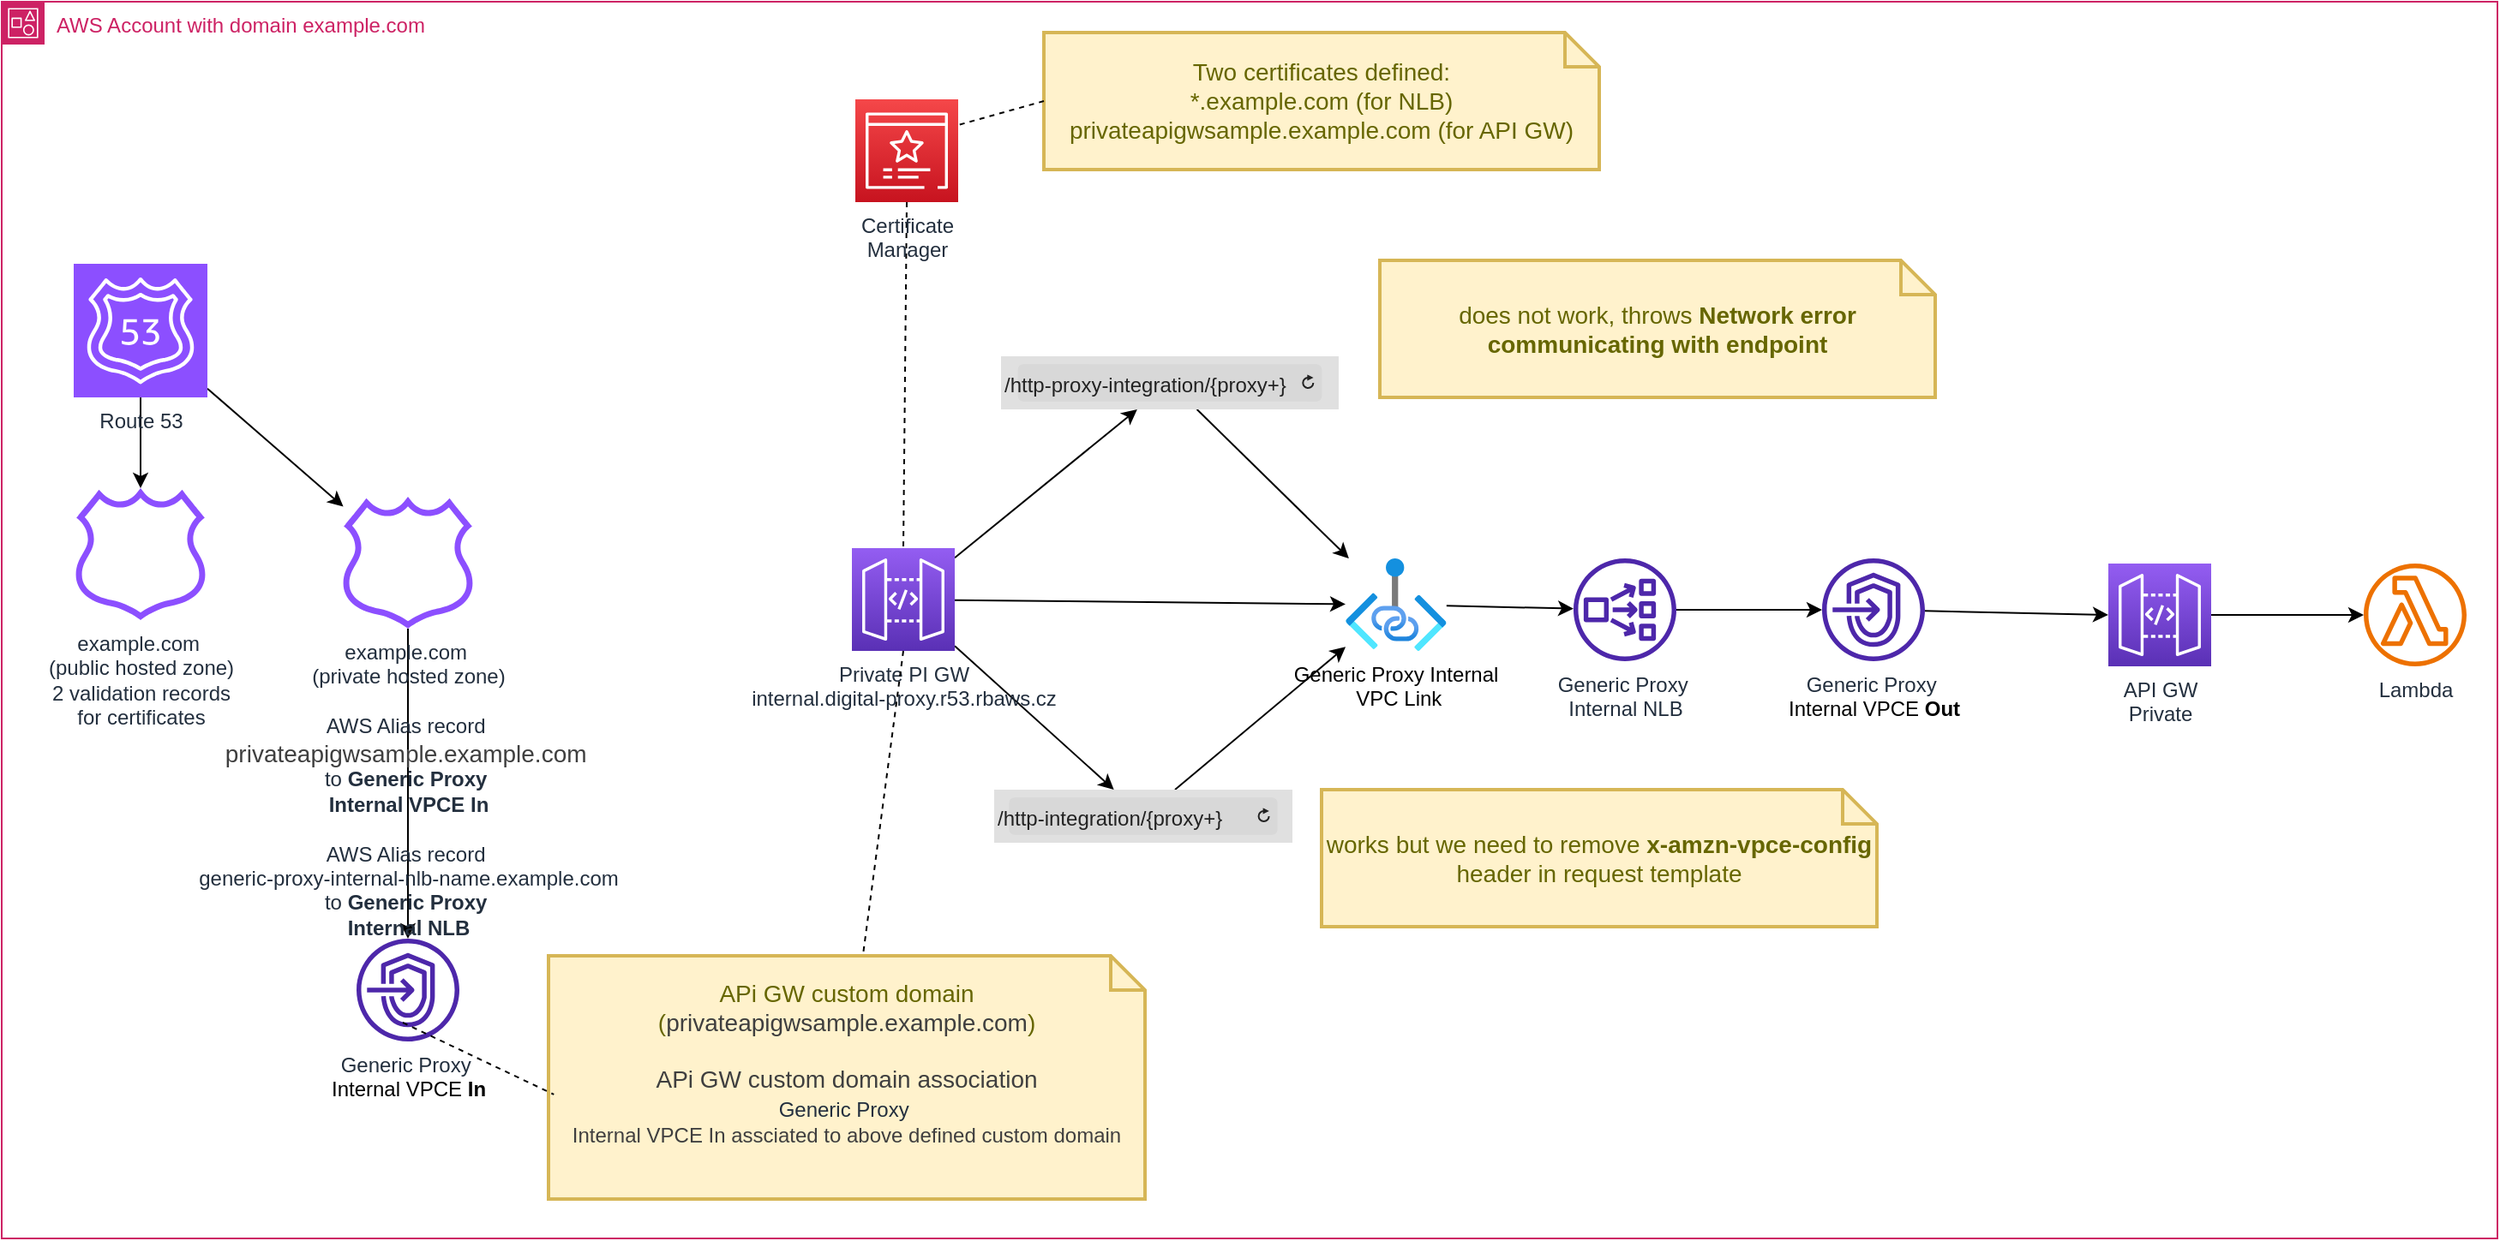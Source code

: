 <mxfile>
    <diagram id="g05xSOuFwko5-31e51Dw" name="Page-1">
        <mxGraphModel dx="3435" dy="955" grid="0" gridSize="10" guides="1" tooltips="1" connect="1" arrows="1" fold="1" page="1" pageScale="1" pageWidth="1654" pageHeight="2336" background="#ffffff" math="0" shadow="0">
            <root>
                <mxCell id="0"/>
                <mxCell id="1" parent="0"/>
                <mxCell id="2" value="AWS Account with domain example.com" style="points=[[0,0],[0.25,0],[0.5,0],[0.75,0],[1,0],[1,0.25],[1,0.5],[1,0.75],[1,1],[0.75,1],[0.5,1],[0.25,1],[0,1],[0,0.75],[0,0.5],[0,0.25]];outlineConnect=0;gradientColor=none;html=1;whiteSpace=wrap;fontSize=12;fontStyle=0;container=1;pointerEvents=0;collapsible=0;recursiveResize=0;shape=mxgraph.aws4.group;grIcon=mxgraph.aws4.group_account;strokeColor=#CD2264;fillColor=none;verticalAlign=top;align=left;spacingLeft=30;fontColor=#CD2264;dashed=0;" parent="1" vertex="1">
                    <mxGeometry x="-479" y="150" width="1456" height="722" as="geometry"/>
                </mxCell>
                <mxCell id="38" style="edgeStyle=none;html=1;strokeColor=#000000;fontSize=12;fontColor=#000000;" parent="2" source="25" target="36" edge="1">
                    <mxGeometry relative="1" as="geometry"/>
                </mxCell>
                <mxCell id="41" style="edgeStyle=none;html=1;strokeColor=#000000;fontSize=12;fontColor=#000000;" parent="2" source="25" target="55" edge="1">
                    <mxGeometry relative="1" as="geometry">
                        <mxPoint x="608" y="349" as="targetPoint"/>
                    </mxGeometry>
                </mxCell>
                <mxCell id="43" style="edgeStyle=none;html=1;strokeColor=#000000;fontSize=12;fontColor=#000000;" parent="2" source="25" target="40" edge="1">
                    <mxGeometry relative="1" as="geometry"/>
                </mxCell>
                <mxCell id="25" value="Private PI GW&lt;div&gt;internal.digital-proxy.r53.rbaws.cz&lt;/div&gt;" style="sketch=0;points=[[0,0,0],[0.25,0,0],[0.5,0,0],[0.75,0,0],[1,0,0],[0,1,0],[0.25,1,0],[0.5,1,0],[0.75,1,0],[1,1,0],[0,0.25,0],[0,0.5,0],[0,0.75,0],[1,0.25,0],[1,0.5,0],[1,0.75,0]];outlineConnect=0;fontColor=#232F3E;gradientColor=#945DF2;gradientDirection=north;fillColor=#5A30B5;strokeColor=#ffffff;dashed=0;verticalLabelPosition=bottom;verticalAlign=top;align=center;html=1;fontSize=12;fontStyle=0;aspect=fixed;shape=mxgraph.aws4.resourceIcon;resIcon=mxgraph.aws4.api_gateway;" parent="2" vertex="1">
                    <mxGeometry x="496" y="319" width="60" height="60" as="geometry"/>
                </mxCell>
                <mxCell id="34" style="edgeStyle=none;html=1;entryX=0.5;entryY=0;entryDx=0;entryDy=0;entryPerimeter=0;strokeColor=#000000;fontColor=#000000;dashed=1;endArrow=none;endFill=0;exitX=0.5;exitY=1;exitDx=0;exitDy=0;exitPerimeter=0;" parent="2" source="32" target="25" edge="1">
                    <mxGeometry relative="1" as="geometry">
                        <mxPoint x="546.051" y="115" as="sourcePoint"/>
                    </mxGeometry>
                </mxCell>
                <mxCell id="32" value="Certificate&lt;br&gt;Manager" style="sketch=0;points=[[0,0,0],[0.25,0,0],[0.5,0,0],[0.75,0,0],[1,0,0],[0,1,0],[0.25,1,0],[0.5,1,0],[0.75,1,0],[1,1,0],[0,0.25,0],[0,0.5,0],[0,0.75,0],[1,0.25,0],[1,0.5,0],[1,0.75,0]];outlineConnect=0;fontColor=#232F3E;gradientColor=#F54749;gradientDirection=north;fillColor=#C7131F;strokeColor=#ffffff;dashed=0;verticalLabelPosition=bottom;verticalAlign=top;align=center;html=1;fontSize=12;fontStyle=0;aspect=fixed;shape=mxgraph.aws4.resourceIcon;resIcon=mxgraph.aws4.certificate_manager_3;" parent="2" vertex="1">
                    <mxGeometry x="498" y="57" width="60" height="60" as="geometry"/>
                </mxCell>
                <mxCell id="46" style="edgeStyle=none;html=1;strokeColor=#000000;fontSize=12;fontColor=#000000;" parent="2" source="36" target="55" edge="1">
                    <mxGeometry relative="1" as="geometry">
                        <mxPoint x="836" y="232.02" as="targetPoint"/>
                    </mxGeometry>
                </mxCell>
                <mxCell id="36" value="/http-proxy-integration/{proxy+}" style="html=1;strokeWidth=1;shadow=0;dashed=0;shape=mxgraph.ios7ui.url;fillColor=#e0e0e0;strokeColor=#c0c0c0;buttonText=;strokeColor2=#222222;fontColor=#222222;fontSize=12;spacingTop=2;align=left;" parent="2" vertex="1">
                    <mxGeometry x="583" y="207" width="197" height="31" as="geometry"/>
                </mxCell>
                <mxCell id="49" style="edgeStyle=none;html=1;strokeColor=#000000;fontSize=12;fontColor=#000000;" parent="2" source="40" target="55" edge="1">
                    <mxGeometry relative="1" as="geometry"/>
                </mxCell>
                <mxCell id="40" value="/http-integration/{proxy+}" style="html=1;strokeWidth=1;shadow=0;dashed=0;shape=mxgraph.ios7ui.url;fillColor=#e0e0e0;strokeColor=#c0c0c0;buttonText=;strokeColor2=#222222;fontColor=#222222;fontSize=12;spacingTop=2;align=left;" parent="2" vertex="1">
                    <mxGeometry x="579" y="460" width="174" height="31" as="geometry"/>
                </mxCell>
                <mxCell id="52" value="Generic Proxy&amp;nbsp;&lt;div&gt;Internal NLB&lt;/div&gt;" style="sketch=0;outlineConnect=0;fontColor=#232F3E;gradientColor=none;fillColor=#4D27AA;strokeColor=none;dashed=0;verticalLabelPosition=bottom;verticalAlign=top;align=center;html=1;fontSize=12;fontStyle=0;aspect=fixed;pointerEvents=1;shape=mxgraph.aws4.network_load_balancer;" parent="2" vertex="1">
                    <mxGeometry x="917" y="325" width="60" height="60" as="geometry"/>
                </mxCell>
                <mxCell id="56" style="edgeStyle=none;html=1;strokeColor=#000000;fontSize=12;fontColor=#000000;" parent="2" source="55" target="52" edge="1">
                    <mxGeometry relative="1" as="geometry"/>
                </mxCell>
                <mxCell id="55" value="Generic Proxy Internal&lt;div&gt;&amp;nbsp;VPC Link&lt;/div&gt;" style="aspect=fixed;html=1;points=[];align=center;image;fontSize=12;image=img/lib/azure2/networking/Private_Link.svg;fontColor=#000000;labelBackgroundColor=none;" parent="2" vertex="1">
                    <mxGeometry x="784" y="325" width="58.91" height="54" as="geometry"/>
                </mxCell>
                <mxCell id="18" value="&lt;span style=&quot;color: rgb(35, 47, 62);&quot;&gt;Generic Proxy&amp;nbsp;&lt;/span&gt;&lt;div&gt;Internal VPCE &lt;b&gt;Out&lt;/b&gt;&lt;/div&gt;" style="sketch=0;outlineConnect=0;fontColor=#000000;gradientColor=none;fillColor=#4D27AA;strokeColor=none;dashed=0;verticalLabelPosition=bottom;verticalAlign=top;align=center;html=1;fontSize=12;fontStyle=0;aspect=fixed;pointerEvents=1;shape=mxgraph.aws4.endpoints;" parent="2" vertex="1">
                    <mxGeometry x="1062" y="325" width="60" height="60" as="geometry"/>
                </mxCell>
                <mxCell id="63" style="edgeStyle=none;html=1;strokeColor=#000000;fontSize=12;fontColor=#000000;" parent="2" source="52" target="18" edge="1">
                    <mxGeometry relative="1" as="geometry"/>
                </mxCell>
                <mxCell id="106" value="&lt;span style=&quot;color: rgb(35, 47, 62);&quot;&gt;Generic Proxy&amp;nbsp;&lt;/span&gt;&lt;div&gt;Internal VPCE &lt;b&gt;In&lt;/b&gt;&lt;/div&gt;" style="sketch=0;outlineConnect=0;fontColor=#000000;gradientColor=none;fillColor=#4D27AA;strokeColor=none;dashed=0;verticalLabelPosition=bottom;verticalAlign=top;align=center;html=1;fontSize=12;fontStyle=0;aspect=fixed;pointerEvents=1;shape=mxgraph.aws4.endpoints;" parent="2" vertex="1">
                    <mxGeometry x="207" y="547" width="60" height="60" as="geometry"/>
                </mxCell>
                <mxCell id="107" value="&lt;div&gt;Two certificates defined:&lt;/div&gt;*.example.com (for NLB)&lt;div&gt;privateapigwsample.example.com (for API GW)&lt;/div&gt;" style="shape=note;strokeWidth=2;fontSize=14;size=20;whiteSpace=wrap;html=1;fillColor=#fff2cc;strokeColor=#d6b656;fontColor=#666600;" parent="2" vertex="1">
                    <mxGeometry x="608" y="18" width="324" height="80" as="geometry"/>
                </mxCell>
                <mxCell id="115" style="edgeStyle=none;html=1;" parent="2" source="112" target="113" edge="1">
                    <mxGeometry relative="1" as="geometry"/>
                </mxCell>
                <mxCell id="116" style="edgeStyle=none;html=1;" parent="2" source="112" target="114" edge="1">
                    <mxGeometry relative="1" as="geometry"/>
                </mxCell>
                <mxCell id="112" value="Route 53" style="sketch=0;points=[[0,0,0],[0.25,0,0],[0.5,0,0],[0.75,0,0],[1,0,0],[0,1,0],[0.25,1,0],[0.5,1,0],[0.75,1,0],[1,1,0],[0,0.25,0],[0,0.5,0],[0,0.75,0],[1,0.25,0],[1,0.5,0],[1,0.75,0]];outlineConnect=0;fontColor=#232F3E;fillColor=#8C4FFF;strokeColor=#ffffff;dashed=0;verticalLabelPosition=bottom;verticalAlign=top;align=center;html=1;fontSize=12;fontStyle=0;aspect=fixed;shape=mxgraph.aws4.resourceIcon;resIcon=mxgraph.aws4.route_53;" parent="2" vertex="1">
                    <mxGeometry x="42" y="153" width="78" height="78" as="geometry"/>
                </mxCell>
                <mxCell id="113" value="example.com&amp;nbsp;&lt;div&gt;(public hosted zone)&lt;/div&gt;&lt;div&gt;2 validation records&lt;/div&gt;&lt;div&gt;for certificates&lt;/div&gt;" style="sketch=0;outlineConnect=0;fontColor=#232F3E;gradientColor=none;fillColor=#8C4FFF;strokeColor=none;dashed=0;verticalLabelPosition=bottom;verticalAlign=top;align=center;html=1;fontSize=12;fontStyle=0;aspect=fixed;pointerEvents=1;shape=mxgraph.aws4.hosted_zone;" parent="2" vertex="1">
                    <mxGeometry x="42" y="284" width="78" height="77" as="geometry"/>
                </mxCell>
                <mxCell id="117" style="edgeStyle=none;html=1;" parent="2" source="114" target="106" edge="1">
                    <mxGeometry relative="1" as="geometry"/>
                </mxCell>
                <mxCell id="114" value="example.com&amp;nbsp;&lt;div&gt;(private hosted zone)&lt;/div&gt;&lt;div&gt;&lt;br&gt;&lt;/div&gt;&lt;div&gt;AWS Alias record&amp;nbsp;&lt;/div&gt;&lt;div&gt;&lt;span style=&quot;color: rgb(63, 63, 63); font-size: 14px; text-wrap-mode: wrap; background-color: transparent;&quot;&gt;privateapigwsample.example.com&lt;/span&gt;&amp;nbsp;&lt;/div&gt;&lt;div&gt;to&amp;nbsp;&lt;span style=&quot;background-color: transparent;&quot;&gt;&lt;b&gt;Generic Proxy&amp;nbsp;&lt;/b&gt;&lt;/span&gt;&lt;/div&gt;&lt;div&gt;&lt;b&gt;Internal VPCE&amp;nbsp;In&lt;/b&gt;&lt;/div&gt;&lt;div&gt;&lt;b&gt;&lt;br&gt;&lt;/b&gt;&lt;/div&gt;&lt;div&gt;&lt;div&gt;AWS Alias record&amp;nbsp;&lt;/div&gt;&lt;div&gt;generic-proxy-internal-nlb-name.example.com&lt;/div&gt;&lt;div&gt;to&amp;nbsp;&lt;span style=&quot;background-color: transparent;&quot;&gt;&lt;b&gt;Generic Proxy&amp;nbsp;&lt;/b&gt;&lt;/span&gt;&lt;/div&gt;&lt;div&gt;&lt;span style=&quot;background-color: transparent;&quot;&gt;&lt;b&gt;Internal NLB&lt;/b&gt;&lt;/span&gt;&lt;/div&gt;&lt;/div&gt;" style="sketch=0;outlineConnect=0;fontColor=#232F3E;gradientColor=none;fillColor=#8C4FFF;strokeColor=none;dashed=0;verticalLabelPosition=bottom;verticalAlign=top;align=center;html=1;fontSize=12;fontStyle=0;aspect=fixed;pointerEvents=1;shape=mxgraph.aws4.hosted_zone;" parent="2" vertex="1">
                    <mxGeometry x="198" y="289" width="78" height="77" as="geometry"/>
                </mxCell>
                <mxCell id="118" value="&lt;div&gt;APi GW custom domain (&lt;span style=&quot;color: rgb(63, 63, 63);&quot;&gt;privateapigwsample.example.com&lt;/span&gt;)&lt;/div&gt;&lt;div&gt;&lt;br&gt;&lt;/div&gt;&lt;div&gt;&lt;span style=&quot;color: rgb(63, 63, 63);&quot;&gt;APi GW custom domain association&lt;/span&gt;&lt;/div&gt;&lt;div&gt;&lt;span style=&quot;color: rgb(63, 63, 63);&quot;&gt;&lt;span style=&quot;font-size: 12px; text-wrap-mode: nowrap; color: rgb(35, 47, 62);&quot;&gt;Generic Proxy&amp;nbsp;&lt;/span&gt;&lt;div style=&quot;font-size: 12px; text-wrap-mode: nowrap;&quot;&gt;Internal VPCE In assciated to above defined custom domain&lt;/div&gt;&lt;/span&gt;&lt;/div&gt;&lt;div&gt;&lt;span style=&quot;color: rgb(63, 63, 63);&quot;&gt;&lt;br&gt;&lt;/span&gt;&lt;/div&gt;" style="shape=note;strokeWidth=2;fontSize=14;size=20;whiteSpace=wrap;html=1;fillColor=#fff2cc;strokeColor=#d6b656;fontColor=#666600;" parent="2" vertex="1">
                    <mxGeometry x="319" y="557" width="348" height="142" as="geometry"/>
                </mxCell>
                <mxCell id="120" style="edgeStyle=none;html=1;strokeColor=#000000;fontColor=#000000;dashed=1;endArrow=none;endFill=0;exitX=0.5;exitY=1;exitDx=0;exitDy=0;exitPerimeter=0;" parent="2" source="25" target="118" edge="1">
                    <mxGeometry relative="1" as="geometry">
                        <mxPoint x="532" y="435" as="sourcePoint"/>
                        <mxPoint x="530" y="637" as="targetPoint"/>
                    </mxGeometry>
                </mxCell>
                <mxCell id="121" style="edgeStyle=none;html=1;strokeColor=#000000;fontColor=#000000;dashed=1;endArrow=none;endFill=0;exitX=0;exitY=0.5;exitDx=0;exitDy=0;exitPerimeter=0;entryX=1;entryY=0.25;entryDx=0;entryDy=0;entryPerimeter=0;" parent="2" source="107" target="32" edge="1">
                    <mxGeometry relative="1" as="geometry">
                        <mxPoint x="1058" y="62" as="sourcePoint"/>
                        <mxPoint x="1031" y="240" as="targetPoint"/>
                    </mxGeometry>
                </mxCell>
                <mxCell id="122" style="edgeStyle=none;html=1;strokeColor=#000000;fontColor=#000000;dashed=1;endArrow=none;endFill=0;exitX=0.5;exitY=1;exitDx=0;exitDy=0;exitPerimeter=0;entryX=0.009;entryY=0.57;entryDx=0;entryDy=0;entryPerimeter=0;" parent="2" target="118" edge="1">
                    <mxGeometry relative="1" as="geometry">
                        <mxPoint x="234" y="596" as="sourcePoint"/>
                        <mxPoint x="210" y="774" as="targetPoint"/>
                    </mxGeometry>
                </mxCell>
                <mxCell id="125" style="edgeStyle=none;html=1;" edge="1" parent="2" source="100" target="109">
                    <mxGeometry relative="1" as="geometry"/>
                </mxCell>
                <mxCell id="100" value="API GW&lt;br&gt;Private" style="sketch=0;points=[[0,0,0],[0.25,0,0],[0.5,0,0],[0.75,0,0],[1,0,0],[0,1,0],[0.25,1,0],[0.5,1,0],[0.75,1,0],[1,1,0],[0,0.25,0],[0,0.5,0],[0,0.75,0],[1,0.25,0],[1,0.5,0],[1,0.75,0]];outlineConnect=0;fontColor=#232F3E;gradientColor=#945DF2;gradientDirection=north;fillColor=#5A30B5;strokeColor=#ffffff;dashed=0;verticalLabelPosition=bottom;verticalAlign=top;align=center;html=1;fontSize=12;fontStyle=0;aspect=fixed;shape=mxgraph.aws4.resourceIcon;resIcon=mxgraph.aws4.api_gateway;" parent="2" vertex="1">
                    <mxGeometry x="1229" y="328" width="60" height="60" as="geometry"/>
                </mxCell>
                <mxCell id="109" value="Lambda" style="sketch=0;outlineConnect=0;fontColor=#232F3E;gradientColor=none;fillColor=#ED7100;strokeColor=none;dashed=0;verticalLabelPosition=bottom;verticalAlign=top;align=center;html=1;fontSize=12;fontStyle=0;aspect=fixed;pointerEvents=1;shape=mxgraph.aws4.lambda_function;" parent="2" vertex="1">
                    <mxGeometry x="1378" y="328" width="60" height="60" as="geometry"/>
                </mxCell>
                <mxCell id="124" style="edgeStyle=none;html=1;entryX=0;entryY=0.5;entryDx=0;entryDy=0;entryPerimeter=0;" edge="1" parent="2" source="18" target="100">
                    <mxGeometry relative="1" as="geometry"/>
                </mxCell>
                <mxCell id="126" value="&lt;div&gt;does not work, throws &lt;b&gt;Network error communicating with endpoint&lt;/b&gt;&lt;/div&gt;" style="shape=note;strokeWidth=2;fontSize=14;size=20;whiteSpace=wrap;html=1;fillColor=#fff2cc;strokeColor=#d6b656;fontColor=#666600;" vertex="1" parent="2">
                    <mxGeometry x="804" y="151" width="324" height="80" as="geometry"/>
                </mxCell>
                <mxCell id="127" value="&lt;div&gt;works but we need to remove&amp;nbsp;&lt;b&gt;x-amzn-vpce-config&lt;/b&gt; header in request template&lt;/div&gt;" style="shape=note;strokeWidth=2;fontSize=14;size=20;whiteSpace=wrap;html=1;fillColor=#fff2cc;strokeColor=#d6b656;fontColor=#666600;" vertex="1" parent="2">
                    <mxGeometry x="770" y="460" width="324" height="80" as="geometry"/>
                </mxCell>
            </root>
        </mxGraphModel>
    </diagram>
</mxfile>